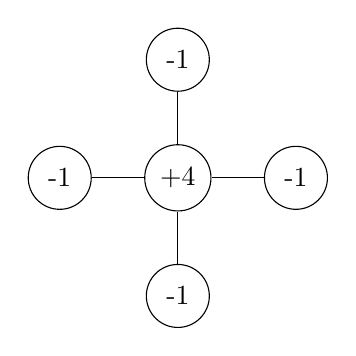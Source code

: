 % -*- root: ../pex3.tex -*-

\begin{tikzpicture}
  \node[draw, circle, minimum size=0.8cm] (d) at (0,-1.5) {-1};
  \node[draw, circle, minimum size=0.8cm] (u) at (0,1.5) {-1};
  \node[draw, circle, minimum size=0.8cm] (l) at (-1.5,0) {-1};
  \node[draw, circle, minimum size=0.8cm] (r) at (1.5,0) {-1};
  \node[draw, circle, minimum size=0.8cm] (m) at (0,0) {+4};
  \draw [] (m.east) -- (r.west) {};
  \draw [] (m.west) -- (l.east) {};
  \draw [] (m.north) -- (u.south) {};
  \draw [] (m.south) -- (d.north) {};
\end{tikzpicture}
